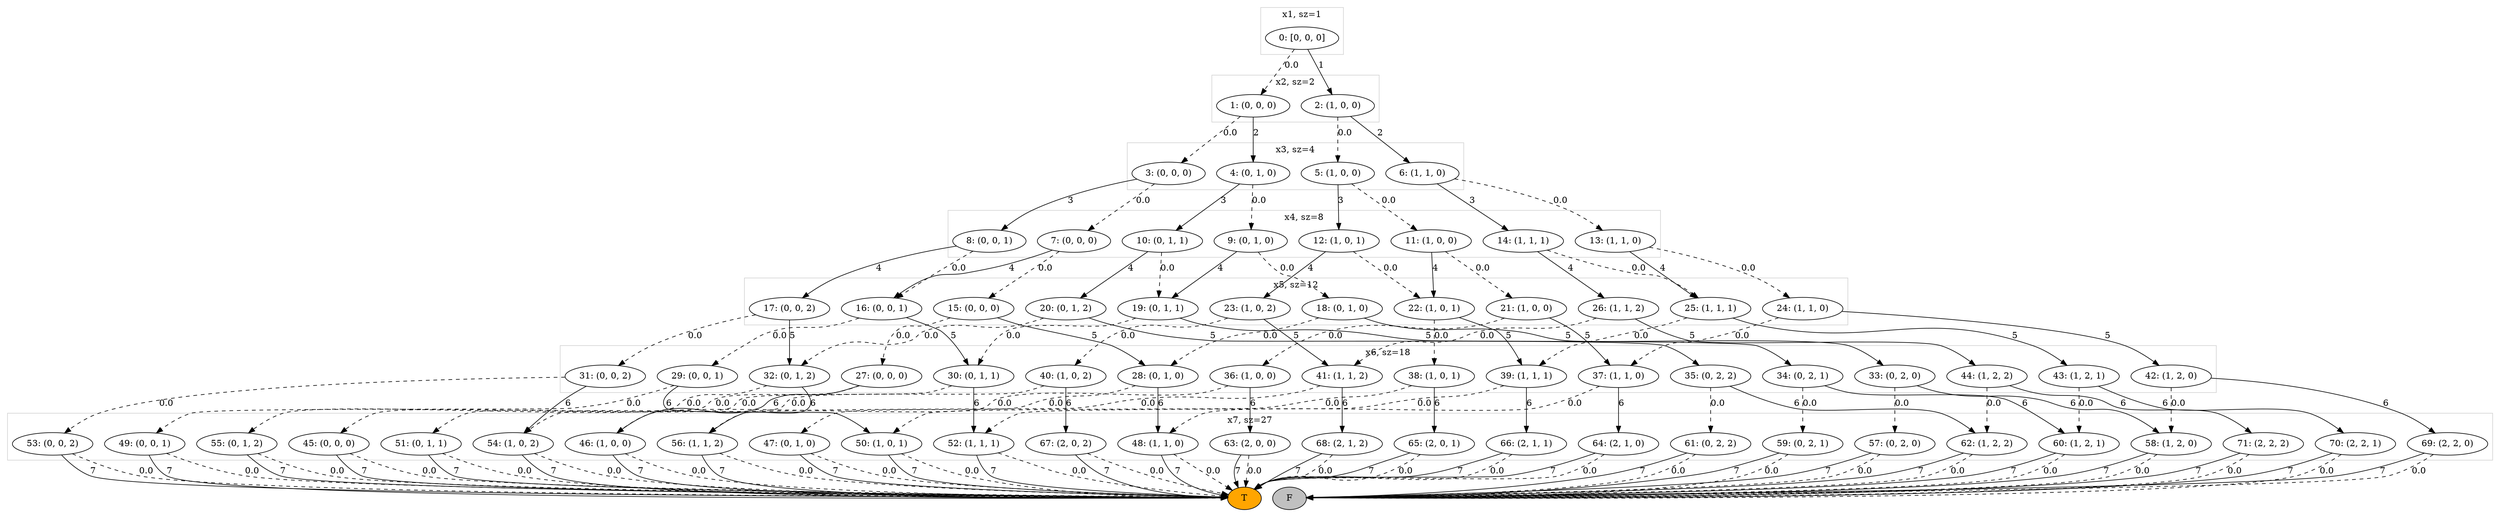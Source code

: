 digraph {
	subgraph cluster_0 {
		0 [label="0: [0, 0, 0]"]
		color=lightgrey label="x1, sz=1"
	}
	subgraph cluster_1 {
		1 [label="1: (0, 0, 0)"]
		2 [label="2: (1, 0, 0)"]
		color=lightgrey label="x2, sz=2"
	}
	subgraph cluster_2 {
		3 [label="3: (0, 0, 0)"]
		5 [label="5: (1, 0, 0)"]
		4 [label="4: (0, 1, 0)"]
		6 [label="6: (1, 1, 0)"]
		color=lightgrey label="x3, sz=4"
	}
	subgraph cluster_3 {
		11 [label="11: (1, 0, 0)"]
		14 [label="14: (1, 1, 1)"]
		8 [label="8: (0, 0, 1)"]
		9 [label="9: (0, 1, 0)"]
		10 [label="10: (0, 1, 1)"]
		12 [label="12: (1, 0, 1)"]
		13 [label="13: (1, 1, 0)"]
		7 [label="7: (0, 0, 0)"]
		color=lightgrey label="x4, sz=8"
	}
	subgraph cluster_4 {
		21 [label="21: (1, 0, 0)"]
		18 [label="18: (0, 1, 0)"]
		24 [label="24: (1, 1, 0)"]
		25 [label="25: (1, 1, 1)"]
		26 [label="26: (1, 1, 2)"]
		17 [label="17: (0, 0, 2)"]
		22 [label="22: (1, 0, 1)"]
		19 [label="19: (0, 1, 1)"]
		20 [label="20: (0, 1, 2)"]
		23 [label="23: (1, 0, 2)"]
		16 [label="16: (0, 0, 1)"]
		15 [label="15: (0, 0, 0)"]
		color=lightgrey label="x5, sz=12"
	}
	subgraph cluster_5 {
		33 [label="33: (0, 2, 0)"]
		32 [label="32: (0, 1, 2)"]
		27 [label="27: (0, 0, 0)"]
		34 [label="34: (0, 2, 1)"]
		35 [label="35: (0, 2, 2)"]
		37 [label="37: (1, 1, 0)"]
		38 [label="38: (1, 0, 1)"]
		36 [label="36: (1, 0, 0)"]
		43 [label="43: (1, 2, 1)"]
		44 [label="44: (1, 2, 2)"]
		29 [label="29: (0, 0, 1)"]
		41 [label="41: (1, 1, 2)"]
		39 [label="39: (1, 1, 1)"]
		31 [label="31: (0, 0, 2)"]
		40 [label="40: (1, 0, 2)"]
		28 [label="28: (0, 1, 0)"]
		30 [label="30: (0, 1, 1)"]
		42 [label="42: (1, 2, 0)"]
		color=lightgrey label="x6, sz=18"
	}
	subgraph cluster_6 {
		68 [label="68: (2, 1, 2)"]
		49 [label="49: (0, 0, 1)"]
		60 [label="60: (1, 2, 1)"]
		50 [label="50: (1, 0, 1)"]
		59 [label="59: (0, 2, 1)"]
		45 [label="45: (0, 0, 0)"]
		61 [label="61: (0, 2, 2)"]
		48 [label="48: (1, 1, 0)"]
		52 [label="52: (1, 1, 1)"]
		66 [label="66: (2, 1, 1)"]
		67 [label="67: (2, 0, 2)"]
		51 [label="51: (0, 1, 1)"]
		62 [label="62: (1, 2, 2)"]
		53 [label="53: (0, 0, 2)"]
		69 [label="69: (2, 2, 0)"]
		54 [label="54: (1, 0, 2)"]
		64 [label="64: (2, 1, 0)"]
		56 [label="56: (1, 1, 2)"]
		63 [label="63: (2, 0, 0)"]
		55 [label="55: (0, 1, 2)"]
		46 [label="46: (1, 0, 0)"]
		57 [label="57: (0, 2, 0)"]
		65 [label="65: (2, 0, 1)"]
		58 [label="58: (1, 2, 0)"]
		47 [label="47: (0, 1, 0)"]
		70 [label="70: (2, 2, 1)"]
		71 [label="71: (2, 2, 2)"]
		color=lightgrey label="x7, sz=27"
	}
	subgraph cluster_7 {
		-1 [label=T fillcolor=orange style=filled]
		-2 [label=F fillcolor=gray style=filled]
		color=white
	}
	0 -> 2 [label=1]
	0 -> 1 [label=0.0 style=dashed]
	1 -> 4 [label=2]
	1 -> 3 [label=0.0 style=dashed]
	2 -> 6 [label=2]
	2 -> 5 [label=0.0 style=dashed]
	3 -> 8 [label=3]
	3 -> 7 [label=0.0 style=dashed]
	5 -> 12 [label=3]
	5 -> 11 [label=0.0 style=dashed]
	4 -> 10 [label=3]
	4 -> 9 [label=0.0 style=dashed]
	6 -> 14 [label=3]
	6 -> 13 [label=0.0 style=dashed]
	11 -> 22 [label=4]
	11 -> 21 [label=0.0 style=dashed]
	14 -> 26 [label=4]
	14 -> 25 [label=0.0 style=dashed]
	8 -> 17 [label=4]
	8 -> 16 [label=0.0 style=dashed]
	9 -> 19 [label=4]
	9 -> 18 [label=0.0 style=dashed]
	10 -> 20 [label=4]
	10 -> 19 [label=0.0 style=dashed]
	12 -> 23 [label=4]
	12 -> 22 [label=0.0 style=dashed]
	13 -> 25 [label=4]
	13 -> 24 [label=0.0 style=dashed]
	7 -> 16 [label=4]
	7 -> 15 [label=0.0 style=dashed]
	21 -> 37 [label=5]
	21 -> 36 [label=0.0 style=dashed]
	18 -> 33 [label=5]
	18 -> 28 [label=0.0 style=dashed]
	24 -> 42 [label=5]
	24 -> 37 [label=0.0 style=dashed]
	25 -> 43 [label=5]
	25 -> 39 [label=0.0 style=dashed]
	26 -> 44 [label=5]
	26 -> 41 [label=0.0 style=dashed]
	17 -> 32 [label=5]
	17 -> 31 [label=0.0 style=dashed]
	22 -> 39 [label=5]
	22 -> 38 [label=0.0 style=dashed]
	19 -> 34 [label=5]
	19 -> 30 [label=0.0 style=dashed]
	20 -> 35 [label=5]
	20 -> 32 [label=0.0 style=dashed]
	23 -> 41 [label=5]
	23 -> 40 [label=0.0 style=dashed]
	16 -> 30 [label=5]
	16 -> 29 [label=0.0 style=dashed]
	15 -> 28 [label=5]
	15 -> 27 [label=0.0 style=dashed]
	33 -> 58 [label=6]
	33 -> 57 [label=0.0 style=dashed]
	32 -> 56 [label=6]
	32 -> 55 [label=0.0 style=dashed]
	27 -> 46 [label=6]
	27 -> 45 [label=0.0 style=dashed]
	34 -> 60 [label=6]
	34 -> 59 [label=0.0 style=dashed]
	35 -> 62 [label=6]
	35 -> 61 [label=0.0 style=dashed]
	37 -> 64 [label=6]
	37 -> 48 [label=0.0 style=dashed]
	38 -> 65 [label=6]
	38 -> 50 [label=0.0 style=dashed]
	36 -> 63 [label=6]
	36 -> 46 [label=0.0 style=dashed]
	43 -> 70 [label=6]
	43 -> 60 [label=0.0 style=dashed]
	44 -> 71 [label=6]
	44 -> 62 [label=0.0 style=dashed]
	29 -> 50 [label=6]
	29 -> 49 [label=0.0 style=dashed]
	41 -> 68 [label=6]
	41 -> 56 [label=0.0 style=dashed]
	39 -> 66 [label=6]
	39 -> 52 [label=0.0 style=dashed]
	31 -> 54 [label=6]
	31 -> 53 [label=0.0 style=dashed]
	40 -> 67 [label=6]
	40 -> 54 [label=0.0 style=dashed]
	28 -> 48 [label=6]
	28 -> 47 [label=0.0 style=dashed]
	30 -> 52 [label=6]
	30 -> 51 [label=0.0 style=dashed]
	42 -> 69 [label=6]
	42 -> 58 [label=0.0 style=dashed]
	68 -> -1 [label=7]
	68 -> -1 [label=0.0 style=dashed]
	49 -> -1 [label=7]
	49 -> -1 [label=0.0 style=dashed]
	60 -> -2 [label=7]
	60 -> -2 [label=0.0 style=dashed]
	50 -> -1 [label=7]
	50 -> -1 [label=0.0 style=dashed]
	59 -> -2 [label=7]
	59 -> -2 [label=0.0 style=dashed]
	45 -> -1 [label=7]
	45 -> -1 [label=0.0 style=dashed]
	61 -> -2 [label=7]
	61 -> -2 [label=0.0 style=dashed]
	48 -> -1 [label=7]
	48 -> -1 [label=0.0 style=dashed]
	52 -> -1 [label=7]
	52 -> -1 [label=0.0 style=dashed]
	66 -> -1 [label=7]
	66 -> -1 [label=0.0 style=dashed]
	67 -> -1 [label=7]
	67 -> -1 [label=0.0 style=dashed]
	51 -> -1 [label=7]
	51 -> -1 [label=0.0 style=dashed]
	62 -> -2 [label=7]
	62 -> -2 [label=0.0 style=dashed]
	53 -> -1 [label=7]
	53 -> -1 [label=0.0 style=dashed]
	69 -> -2 [label=7]
	69 -> -2 [label=0.0 style=dashed]
	54 -> -1 [label=7]
	54 -> -1 [label=0.0 style=dashed]
	64 -> -1 [label=7]
	64 -> -1 [label=0.0 style=dashed]
	56 -> -1 [label=7]
	56 -> -1 [label=0.0 style=dashed]
	63 -> -1 [label=7]
	63 -> -1 [label=0.0 style=dashed]
	55 -> -1 [label=7]
	55 -> -1 [label=0.0 style=dashed]
	46 -> -1 [label=7]
	46 -> -1 [label=0.0 style=dashed]
	57 -> -2 [label=7]
	57 -> -2 [label=0.0 style=dashed]
	65 -> -1 [label=7]
	65 -> -1 [label=0.0 style=dashed]
	58 -> -2 [label=7]
	58 -> -2 [label=0.0 style=dashed]
	47 -> -1 [label=7]
	47 -> -1 [label=0.0 style=dashed]
	70 -> -2 [label=7]
	70 -> -2 [label=0.0 style=dashed]
	71 -> -2 [label=7]
	71 -> -2 [label=0.0 style=dashed]
}
